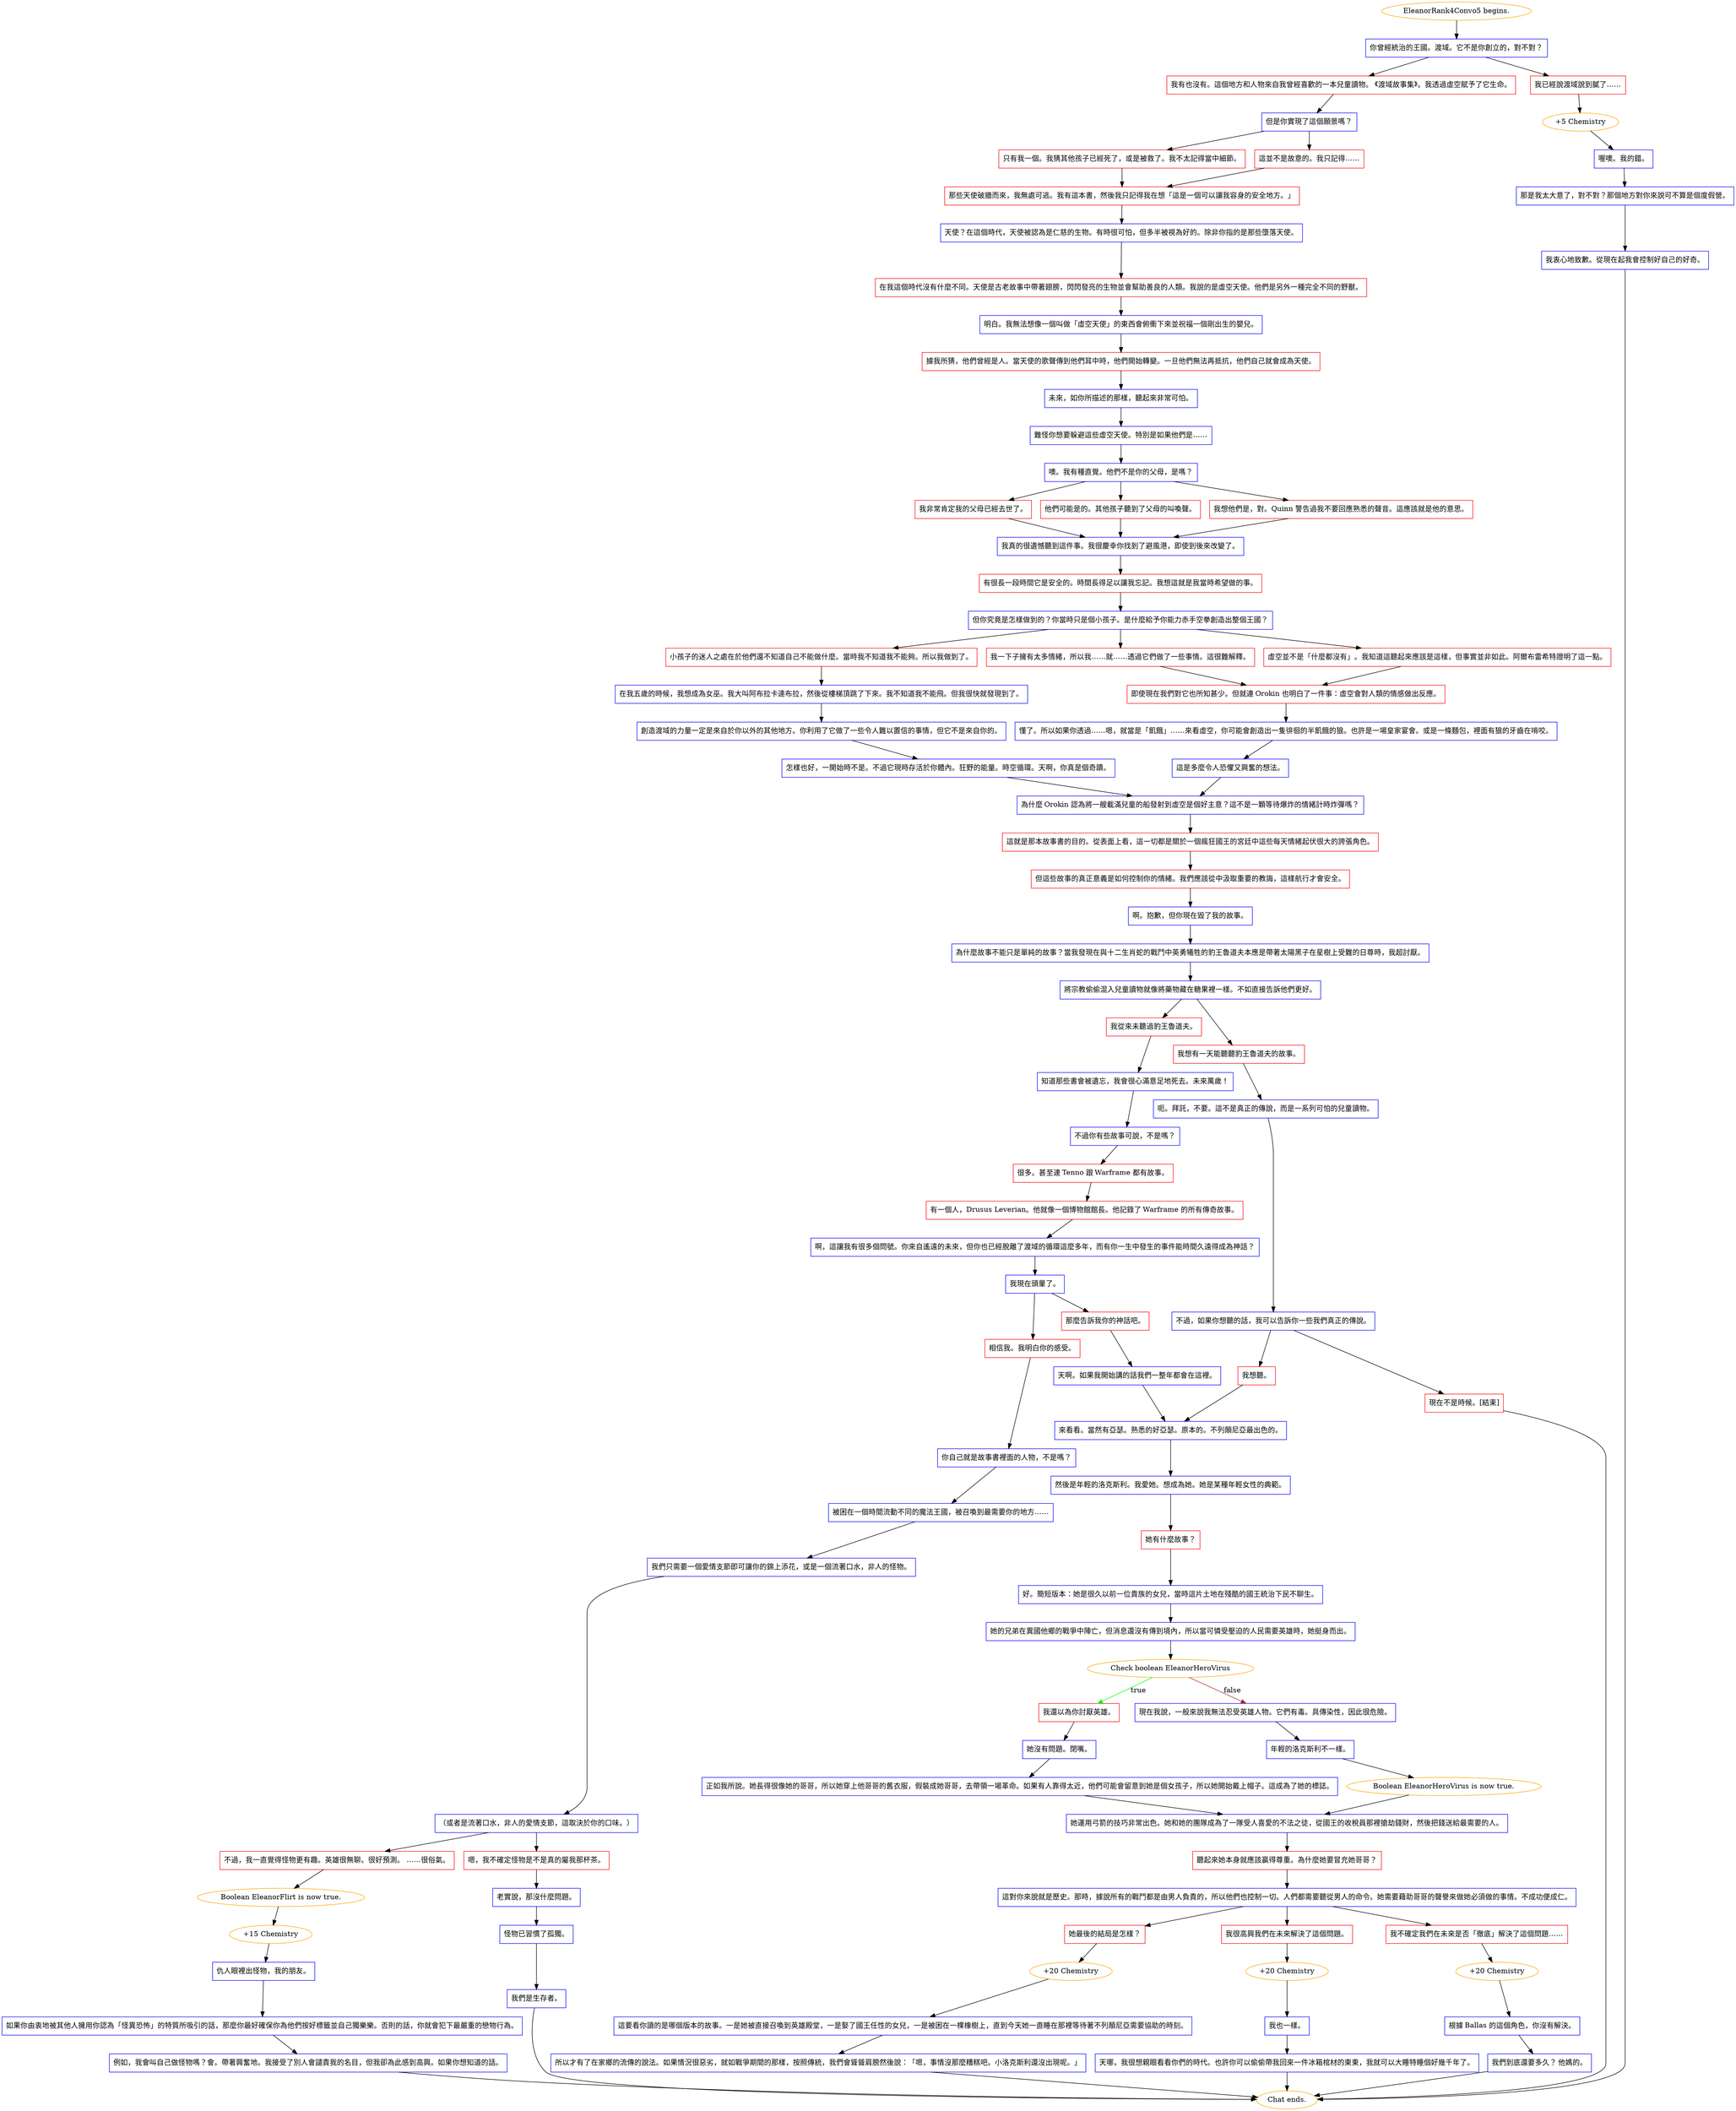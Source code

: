 digraph {
	"EleanorRank4Convo5 begins." [color=orange];
		"EleanorRank4Convo5 begins." -> j2087194832;
	j2087194832 [label="你曾經統治的王國。渡域。它不是你創立的，對不對？",shape=box,color=blue];
		j2087194832 -> j1544946476;
		j2087194832 -> j2499881315;
	j1544946476 [label="我有也沒有。這個地方和人物來自我曾經喜歡的一本兒童讀物。 《渡域故事集》。我透過虛空賦予了它生命。",shape=box,color=red];
		j1544946476 -> j1664502548;
	j2499881315 [label="我已經說渡域說到膩了……",shape=box,color=red];
		j2499881315 -> j2963534569;
	j1664502548 [label="但是你實現了這個願景嗎？",shape=box,color=blue];
		j1664502548 -> j1907367653;
		j1664502548 -> j4111301883;
	j2963534569 [label="+5 Chemistry",color=orange];
		j2963534569 -> j3566307607;
	j1907367653 [label="只有我一個。我猜其他孩子已經死了，或是被救了。我不太記得當中細節。",shape=box,color=red];
		j1907367653 -> j1209960148;
	j4111301883 [label="這並不是故意的。我只記得……",shape=box,color=red];
		j4111301883 -> j1209960148;
	j3566307607 [label="喔噢。我的錯。",shape=box,color=blue];
		j3566307607 -> j3045869591;
	j1209960148 [label="那些天使破牆而來，我無處可逃。我有這本書，然後我只記得我在想「這是一個可以讓我容身的安全地方。」",shape=box,color=red];
		j1209960148 -> j3104008951;
	j3045869591 [label="那是我太大意了，對不對？那個地方對你來說可不算是個度假營。",shape=box,color=blue];
		j3045869591 -> j2812742844;
	j3104008951 [label="天使？在這個時代，天使被認為是仁慈的生物。有時很可怕，但多半被視為好的。除非你指的是那些墮落天使。",shape=box,color=blue];
		j3104008951 -> j4214369416;
	j2812742844 [label="我衷心地致歉。從現在起我會控制好自己的好奇。",shape=box,color=blue];
		j2812742844 -> "Chat ends.";
	j4214369416 [label="在我這個時代沒有什麼不同。天使是古老故事中帶著翅膀，閃閃發亮的生物並會幫助善良的人類。我說的是虛空天使。他們是另外一種完全不同的野獸。",shape=box,color=red];
		j4214369416 -> j964650807;
	"Chat ends." [color=orange];
	j964650807 [label="明白。我無法想像一個叫做「虛空天使」的東西會俯衝下來並祝福一個剛出生的嬰兒。",shape=box,color=blue];
		j964650807 -> j3367957681;
	j3367957681 [label="據我所猜，他們曾經是人。當天使的歌聲傳到他們耳中時，他們開始轉變。一旦他們無法再抵抗，他們自己就會成為天使。",shape=box,color=red];
		j3367957681 -> j872920152;
	j872920152 [label="未來，如你所描述的那樣，聽起來非常可怕。",shape=box,color=blue];
		j872920152 -> j3881984490;
	j3881984490 [label="難怪你想要躲避這些虛空天使。特別是如果他們是……",shape=box,color=blue];
		j3881984490 -> j566552945;
	j566552945 [label="噢。我有種直覺。他們不是你的父母，是嗎？",shape=box,color=blue];
		j566552945 -> j2771102323;
		j566552945 -> j1282959825;
		j566552945 -> j3596898592;
	j2771102323 [label="我非常肯定我的父母已經去世了。",shape=box,color=red];
		j2771102323 -> j16786264;
	j1282959825 [label="他們可能是的。其他孩子聽到了父母的叫喚聲。",shape=box,color=red];
		j1282959825 -> j16786264;
	j3596898592 [label="我想他們是，對。Quinn 警告過我不要回應熟悉的聲音。這應該就是他的意思。",shape=box,color=red];
		j3596898592 -> j16786264;
	j16786264 [label="我真的很遺憾聽到這件事。我很慶幸你找到了避風港，即使到後來改變了。",shape=box,color=blue];
		j16786264 -> j1329322859;
	j1329322859 [label="有很長一段時間它是安全的。時間長得足以讓我忘記。我想這就是我當時希望做的事。",shape=box,color=red];
		j1329322859 -> j1715463125;
	j1715463125 [label="但你究竟是怎樣做到的？你當時只是個小孩子。是什麼給予你能力赤手空拳創造出整個王國？",shape=box,color=blue];
		j1715463125 -> j3417769378;
		j1715463125 -> j1488792330;
		j1715463125 -> j44959309;
	j3417769378 [label="小孩子的迷人之處在於他們還不知道自己不能做什麼。當時我不知道我不能夠。所以我做到了。",shape=box,color=red];
		j3417769378 -> j918981352;
	j1488792330 [label="我一下子擁有太多情緒，所以我……就……透過它們做了一些事情。這很難解釋。",shape=box,color=red];
		j1488792330 -> j989383542;
	j44959309 [label="虛空並不是「什麼都沒有」。我知道這聽起來應該是這樣，但事實並非如此。阿爾布雷希特證明了這一點。",shape=box,color=red];
		j44959309 -> j989383542;
	j918981352 [label="在我五歲的時候，我想成為女巫。我大叫阿布拉卡達布拉，然後從樓梯頂跳了下來。我不知道我不能飛。但我很快就發現到了。",shape=box,color=blue];
		j918981352 -> j3567129875;
	j989383542 [label="即使現在我們對它也所知甚少。但就連 Orokin 也明白了一件事：虛空會對人類的情感做出反應。",shape=box,color=red];
		j989383542 -> j4242598480;
	j3567129875 [label="創造渡域的力量一定是來自於你以外的其他地方。你利用了它做了一些令人難以置信的事情，但它不是來自你的。",shape=box,color=blue];
		j3567129875 -> j727544784;
	j4242598480 [label="懂了。所以如果你透過……嗯，就當是「飢餓」……來看虛空，你可能會創造出一隻徘徊的半飢餓的狼。也許是一場皇家宴會。或是一條麵包，裡面有狼的牙齒在啃咬。",shape=box,color=blue];
		j4242598480 -> j1895478116;
	j727544784 [label="怎樣也好，一開始時不是。不過它現時存活於你體內。狂野的能量。時空循環。天啊，你真是個奇蹟。",shape=box,color=blue];
		j727544784 -> j1340359822;
	j1895478116 [label="這是多麼令人恐懼又興奮的想法。",shape=box,color=blue];
		j1895478116 -> j1340359822;
	j1340359822 [label="為什麼 Orokin 認為將一艘載滿兒童的船發射到虛空是個好主意？這不是一顆等待爆炸的情緒計時炸彈嗎？",shape=box,color=blue];
		j1340359822 -> j23809153;
	j23809153 [label="這就是那本故事書的目的。從表面上看，這一切都是關於一個瘋狂國王的宮廷中這些每天情緒起伏很大的誇張角色。",shape=box,color=red];
		j23809153 -> j3708514588;
	j3708514588 [label="但這些故事的真正意義是如何控制你的情緒。我們應該從中汲取重要的教誨，這樣航行才會安全。",shape=box,color=red];
		j3708514588 -> j116741520;
	j116741520 [label="啊。抱歉，但你現在毀了我的故事。",shape=box,color=blue];
		j116741520 -> j2348600090;
	j2348600090 [label="為什麼故事不能只是單純的故事？當我發現在與十二生肖蛇的戰鬥中英勇犧牲的豹王魯道夫本應是帶著太陽黑子在星樹上受難的日尊時，我超討厭。",shape=box,color=blue];
		j2348600090 -> j1918651890;
	j1918651890 [label="將宗教偷偷混入兒童讀物就像將藥物藏在糖果裡一樣。不如直接告訴他們更好。",shape=box,color=blue];
		j1918651890 -> j1327370476;
		j1918651890 -> j536937778;
	j1327370476 [label="我從來未聽過豹王魯道夫。",shape=box,color=red];
		j1327370476 -> j2802999211;
	j536937778 [label="我想有一天能聽聽豹王魯道夫的故事。",shape=box,color=red];
		j536937778 -> j1054706281;
	j2802999211 [label="知道那些書會被遺忘，我會很心滿意足地死去。未來萬歲！",shape=box,color=blue];
		j2802999211 -> j1775570417;
	j1054706281 [label="呃。拜託，不要。這不是真正的傳說，而是一系列可怕的兒童讀物。",shape=box,color=blue];
		j1054706281 -> j3892840533;
	j1775570417 [label="不過你有些故事可說，不是嗎？",shape=box,color=blue];
		j1775570417 -> j1915370146;
	j3892840533 [label="不過，如果你想聽的話，我可以告訴你一些我們真正的傳說。",shape=box,color=blue];
		j3892840533 -> j1943987585;
		j3892840533 -> j2402127819;
	j1915370146 [label="很多。甚至連 Tenno 跟 Warframe 都有故事。",shape=box,color=red];
		j1915370146 -> j4154304226;
	j1943987585 [label="我想聽。",shape=box,color=red];
		j1943987585 -> j3901742291;
	j2402127819 [label="現在不是時候。[結束]",shape=box,color=red];
		j2402127819 -> "Chat ends.";
	j4154304226 [label="有一個人，Drusus Leverian。他就像一個博物館館長。他記錄了 Warframe 的所有傳奇故事。",shape=box,color=red];
		j4154304226 -> j3231803352;
	j3901742291 [label="來看看。當然有亞瑟。熟悉的好亞瑟。原本的。不列顛尼亞最出色的。",shape=box,color=blue];
		j3901742291 -> j1452712748;
	j3231803352 [label="啊，這讓我有很多個問號。你來自遙遠的未來，但你也已經脫離了渡域的循環這麼多年，而有你一生中發生的事件能時間久遠得成為神話？",shape=box,color=blue];
		j3231803352 -> j1306351268;
	j1452712748 [label="然後是年輕的洛克斯利。我愛她。想成為她。她是某種年輕女性的典範。",shape=box,color=blue];
		j1452712748 -> j3652723844;
	j1306351268 [label="我現在頭暈了。",shape=box,color=blue];
		j1306351268 -> j1628123196;
		j1306351268 -> j3779470942;
	j3652723844 [label="她有什麼故事？",shape=box,color=red];
		j3652723844 -> j734308974;
	j1628123196 [label="相信我。我明白你的感受。",shape=box,color=red];
		j1628123196 -> j1717927836;
	j3779470942 [label="那麼告訴我你的神話吧。",shape=box,color=red];
		j3779470942 -> j2190609589;
	j734308974 [label="好。簡短版本：她是很久以前一位貴族的女兒，當時這片土地在殘酷的國王統治下民不聊生。",shape=box,color=blue];
		j734308974 -> j4055818682;
	j1717927836 [label="你自己就是故事書裡面的人物，不是嗎？",shape=box,color=blue];
		j1717927836 -> j3829605993;
	j2190609589 [label="天啊。如果我開始講的話我們一整年都會在這裡。",shape=box,color=blue];
		j2190609589 -> j3901742291;
	j4055818682 [label="她的兄弟在異國他鄉的戰爭中陣亡，但消息還沒有傳到境內，所以當可憐受壓迫的人民需要英雄時，她挺身而出。",shape=box,color=blue];
		j4055818682 -> j1630342508;
	j3829605993 [label="被困在一個時間流動不同的魔法王國，被召喚到最需要你的地方……",shape=box,color=blue];
		j3829605993 -> j3539471575;
	j1630342508 [label="Check boolean EleanorHeroVirus",color=orange];
		j1630342508 -> j2121761582 [label=true,color=green];
		j1630342508 -> j1439937902 [label=false,color=brown];
	j3539471575 [label="我們只需要一個愛情支節即可讓你的錦上添花，或是一個流著口水，非人的怪物。",shape=box,color=blue];
		j3539471575 -> j3265434949;
	j2121761582 [label="我還以為你討厭英雄。",shape=box,color=red];
		j2121761582 -> j3662809433;
	j1439937902 [label="現在我說，一般來說我無法忍受英雄人物。它們有毒。具傳染性，因此很危險。",shape=box,color=blue];
		j1439937902 -> j3980730439;
	j3265434949 [label="（或者是流著口水，非人的愛情支節，這取決於你的口味。）",shape=box,color=blue];
		j3265434949 -> j3646946654;
		j3265434949 -> j4102558722;
	j3662809433 [label="她沒有問題。閉嘴。",shape=box,color=blue];
		j3662809433 -> j3431772257;
	j3980730439 [label="年輕的洛克斯利不一樣。",shape=box,color=blue];
		j3980730439 -> j2657539253;
	j3646946654 [label="不過，我一直覺得怪物更有趣。英雄很無聊。很好預測。 ……很俗氣。",shape=box,color=red];
		j3646946654 -> j2882564372;
	j4102558722 [label="嗯，我不確定怪物是不是真的屬我那杯茶。",shape=box,color=red];
		j4102558722 -> j2979222271;
	j3431772257 [label="正如我所說。她長得很像她的哥哥，所以她穿上他哥哥的舊衣服，假裝成她哥哥，去帶領一場革命。如果有人靠得太近，他們可能會留意到她是個女孩子，所以她開始戴上帽子。這成為了她的標誌。",shape=box,color=blue];
		j3431772257 -> j2956149788;
	j2657539253 [label="Boolean EleanorHeroVirus is now true.",color=orange];
		j2657539253 -> j2956149788;
	j2882564372 [label="Boolean EleanorFlirt is now true.",color=orange];
		j2882564372 -> j3856585977;
	j2979222271 [label="老實說，那沒什麼問題。",shape=box,color=blue];
		j2979222271 -> j663949723;
	j2956149788 [label="她運用弓箭的技巧非常出色。她和她的團隊成為了一隊受人喜愛的不法之徒，從國王的收稅員那裡搶劫錢財，然後把錢送給最需要的人。",shape=box,color=blue];
		j2956149788 -> j202512358;
	j3856585977 [label="+15 Chemistry",color=orange];
		j3856585977 -> j3133454917;
	j663949723 [label="怪物已習慣了孤獨。",shape=box,color=blue];
		j663949723 -> j1937828305;
	j202512358 [label="聽起來她本身就應該贏得尊重。為什麼她要冒充她哥哥？",shape=box,color=red];
		j202512358 -> j1458812565;
	j3133454917 [label="仇人眼裡出怪物，我的朋友。",shape=box,color=blue];
		j3133454917 -> j93854650;
	j1937828305 [label="我們是生存者。",shape=box,color=blue];
		j1937828305 -> "Chat ends.";
	j1458812565 [label="這對你來說就是歷史。那時，據說所有的戰鬥都是由男人負責的，所以他們也控制一切。人們都需要聽從男人的命令。她需要藉助哥哥的聲譽來做她必須做的事情。不成功便成仁。",shape=box,color=blue];
		j1458812565 -> j3546369835;
		j1458812565 -> j1329045937;
		j1458812565 -> j3344639075;
	j93854650 [label="如果你由衷地被其他人擁用你認為「怪異恐怖」的特質所吸引的話，那麼你最好確保你為他們按好標籤並自己獨樂樂。否則的話，你就會犯下最嚴重的戀物行為。",shape=box,color=blue];
		j93854650 -> j2071051540;
	j3546369835 [label="她最後的結局是怎樣？",shape=box,color=red];
		j3546369835 -> j1711260868;
	j1329045937 [label="我很高興我們在未來解決了這個問題。",shape=box,color=red];
		j1329045937 -> j3062919718;
	j3344639075 [label="我不確定我們在未來是否「徹底」解決了這個問題……",shape=box,color=red];
		j3344639075 -> j1701700456;
	j2071051540 [label="例如，我會叫自己做怪物嗎？會。帶著興奮地。我接受了別人會譴責我的名目，但我卻為此感到高興。如果你想知道的話。",shape=box,color=blue];
		j2071051540 -> "Chat ends.";
	j1711260868 [label="+20 Chemistry",color=orange];
		j1711260868 -> j1352763150;
	j3062919718 [label="+20 Chemistry",color=orange];
		j3062919718 -> j3077988102;
	j1701700456 [label="+20 Chemistry",color=orange];
		j1701700456 -> j2471449754;
	j1352763150 [label="這要看你讀的是哪個版本的故事。一是她被直接召喚到英雄殿堂，一是娶了國王任性的女兒，一是被困在一棵橡樹上，直到今天她一直睡在那裡等待著不列顛尼亞需要協助的時刻。",shape=box,color=blue];
		j1352763150 -> j3953915279;
	j3077988102 [label="我也一樣。",shape=box,color=blue];
		j3077988102 -> j3322346966;
	j2471449754 [label="根據 Ballas 的這個角色，你沒有解決。",shape=box,color=blue];
		j2471449754 -> j1221534277;
	j3953915279 [label="所以才有了在家鄉的流傳的說法。如果情況很惡劣，就如戰爭期間的那樣，按照傳統，我們會聳聳肩膀然後說：「嗯，事情沒那麼糟糕吧。小洛克斯利還沒出現呢。」",shape=box,color=blue];
		j3953915279 -> "Chat ends.";
	j3322346966 [label="天哪，我很想親眼看看你們的時代。也許你可以偷偷帶我回來一件冰箱棺材的東東，我就可以大睡特睡個好幾千年了。",shape=box,color=blue];
		j3322346966 -> "Chat ends.";
	j1221534277 [label="我們到底還要多久？ 他媽的。",shape=box,color=blue];
		j1221534277 -> "Chat ends.";
}